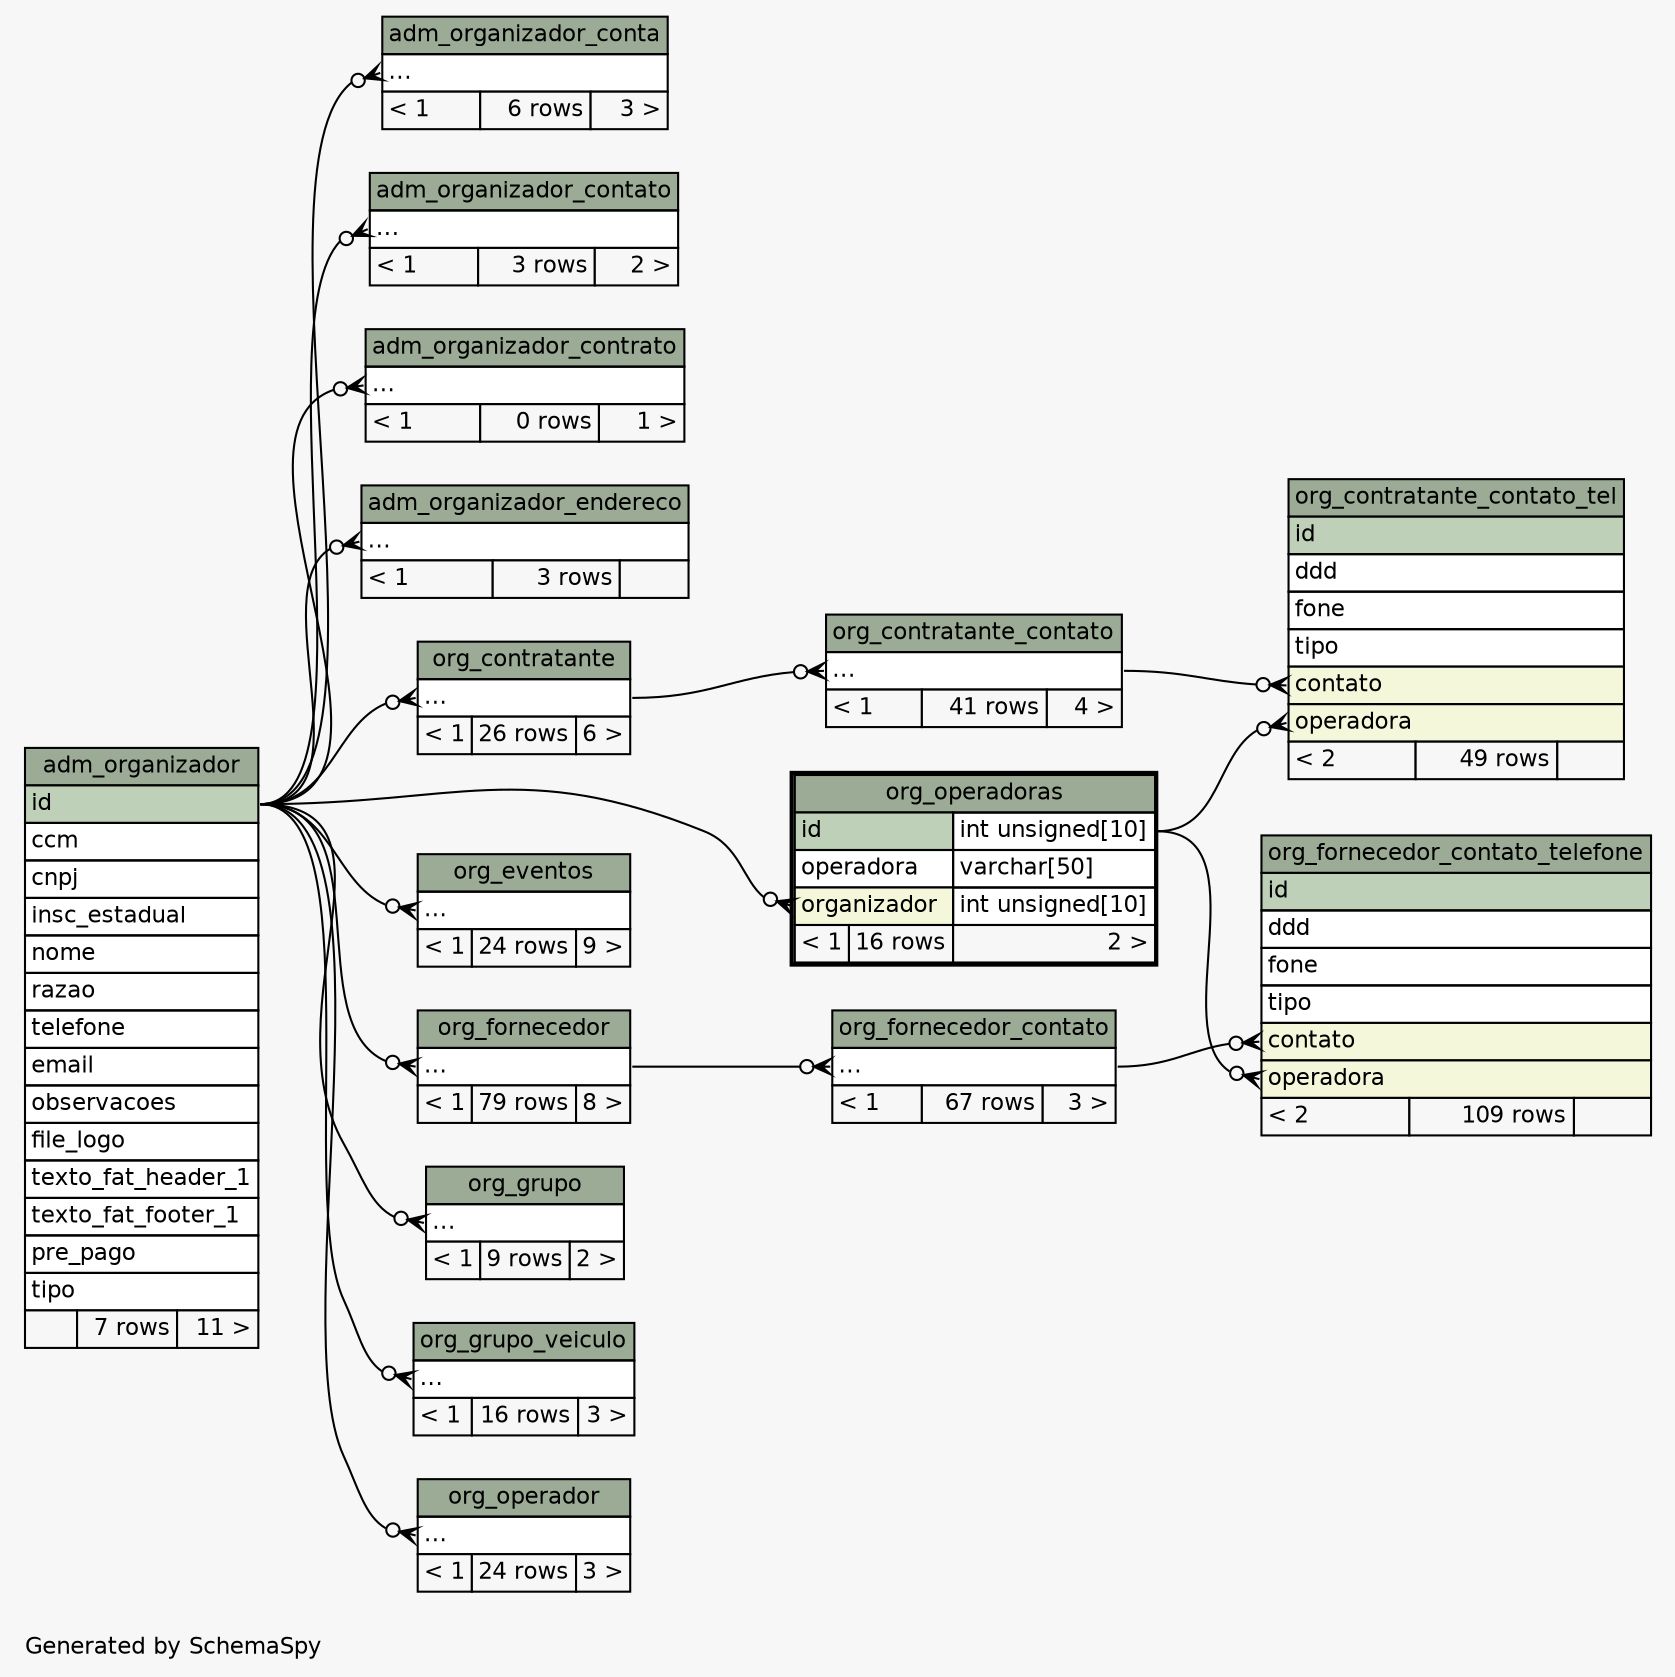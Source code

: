 // dot 2.38.0 on Windows 10 10.0
// SchemaSpy rev 590
digraph "twoDegreesRelationshipsDiagram" {
  graph [
    rankdir="RL"
    bgcolor="#f7f7f7"
    label="\nGenerated by SchemaSpy"
    labeljust="l"
    nodesep="0.18"
    ranksep="0.46"
    fontname="Helvetica"
    fontsize="11"
  ];
  node [
    fontname="Helvetica"
    fontsize="11"
    shape="plaintext"
  ];
  edge [
    arrowsize="0.8"
  ];
  "adm_organizador_conta":"elipses":w -> "adm_organizador":"id":e [arrowhead=none dir=back arrowtail=crowodot];
  "adm_organizador_contato":"elipses":w -> "adm_organizador":"id":e [arrowhead=none dir=back arrowtail=crowodot];
  "adm_organizador_contrato":"elipses":w -> "adm_organizador":"id":e [arrowhead=none dir=back arrowtail=crowodot];
  "adm_organizador_endereco":"elipses":w -> "adm_organizador":"id":e [arrowhead=none dir=back arrowtail=crowodot];
  "org_contratante":"elipses":w -> "adm_organizador":"id":e [arrowhead=none dir=back arrowtail=crowodot];
  "org_contratante_contato":"elipses":w -> "org_contratante":"elipses":e [arrowhead=none dir=back arrowtail=crowodot];
  "org_contratante_contato_tel":"contato":w -> "org_contratante_contato":"elipses":e [arrowhead=none dir=back arrowtail=crowodot];
  "org_contratante_contato_tel":"operadora":w -> "org_operadoras":"id.type":e [arrowhead=none dir=back arrowtail=crowodot];
  "org_eventos":"elipses":w -> "adm_organizador":"id":e [arrowhead=none dir=back arrowtail=crowodot];
  "org_fornecedor":"elipses":w -> "adm_organizador":"id":e [arrowhead=none dir=back arrowtail=crowodot];
  "org_fornecedor_contato":"elipses":w -> "org_fornecedor":"elipses":e [arrowhead=none dir=back arrowtail=crowodot];
  "org_fornecedor_contato_telefone":"contato":w -> "org_fornecedor_contato":"elipses":e [arrowhead=none dir=back arrowtail=crowodot];
  "org_fornecedor_contato_telefone":"operadora":w -> "org_operadoras":"id.type":e [arrowhead=none dir=back arrowtail=crowodot];
  "org_grupo":"elipses":w -> "adm_organizador":"id":e [arrowhead=none dir=back arrowtail=crowodot];
  "org_grupo_veiculo":"elipses":w -> "adm_organizador":"id":e [arrowhead=none dir=back arrowtail=crowodot];
  "org_operador":"elipses":w -> "adm_organizador":"id":e [arrowhead=none dir=back arrowtail=crowodot];
  "org_operadoras":"organizador":w -> "adm_organizador":"id":e [arrowhead=none dir=back arrowtail=crowodot];
  "adm_organizador" [
    label=<
    <TABLE BORDER="0" CELLBORDER="1" CELLSPACING="0" BGCOLOR="#ffffff">
      <TR><TD COLSPAN="3" BGCOLOR="#9bab96" ALIGN="CENTER">adm_organizador</TD></TR>
      <TR><TD PORT="id" COLSPAN="3" BGCOLOR="#bed1b8" ALIGN="LEFT">id</TD></TR>
      <TR><TD PORT="ccm" COLSPAN="3" ALIGN="LEFT">ccm</TD></TR>
      <TR><TD PORT="cnpj" COLSPAN="3" ALIGN="LEFT">cnpj</TD></TR>
      <TR><TD PORT="insc_estadual" COLSPAN="3" ALIGN="LEFT">insc_estadual</TD></TR>
      <TR><TD PORT="nome" COLSPAN="3" ALIGN="LEFT">nome</TD></TR>
      <TR><TD PORT="razao" COLSPAN="3" ALIGN="LEFT">razao</TD></TR>
      <TR><TD PORT="telefone" COLSPAN="3" ALIGN="LEFT">telefone</TD></TR>
      <TR><TD PORT="email" COLSPAN="3" ALIGN="LEFT">email</TD></TR>
      <TR><TD PORT="observacoes" COLSPAN="3" ALIGN="LEFT">observacoes</TD></TR>
      <TR><TD PORT="file_logo" COLSPAN="3" ALIGN="LEFT">file_logo</TD></TR>
      <TR><TD PORT="texto_fat_header_1" COLSPAN="3" ALIGN="LEFT">texto_fat_header_1</TD></TR>
      <TR><TD PORT="texto_fat_footer_1" COLSPAN="3" ALIGN="LEFT">texto_fat_footer_1</TD></TR>
      <TR><TD PORT="pre_pago" COLSPAN="3" ALIGN="LEFT">pre_pago</TD></TR>
      <TR><TD PORT="tipo" COLSPAN="3" ALIGN="LEFT">tipo</TD></TR>
      <TR><TD ALIGN="LEFT" BGCOLOR="#f7f7f7">  </TD><TD ALIGN="RIGHT" BGCOLOR="#f7f7f7">7 rows</TD><TD ALIGN="RIGHT" BGCOLOR="#f7f7f7">11 &gt;</TD></TR>
    </TABLE>>
    URL="adm_organizador.html"
    tooltip="adm_organizador"
  ];
  "adm_organizador_conta" [
    label=<
    <TABLE BORDER="0" CELLBORDER="1" CELLSPACING="0" BGCOLOR="#ffffff">
      <TR><TD COLSPAN="3" BGCOLOR="#9bab96" ALIGN="CENTER">adm_organizador_conta</TD></TR>
      <TR><TD PORT="elipses" COLSPAN="3" ALIGN="LEFT">...</TD></TR>
      <TR><TD ALIGN="LEFT" BGCOLOR="#f7f7f7">&lt; 1</TD><TD ALIGN="RIGHT" BGCOLOR="#f7f7f7">6 rows</TD><TD ALIGN="RIGHT" BGCOLOR="#f7f7f7">3 &gt;</TD></TR>
    </TABLE>>
    URL="adm_organizador_conta.html"
    tooltip="adm_organizador_conta"
  ];
  "adm_organizador_contato" [
    label=<
    <TABLE BORDER="0" CELLBORDER="1" CELLSPACING="0" BGCOLOR="#ffffff">
      <TR><TD COLSPAN="3" BGCOLOR="#9bab96" ALIGN="CENTER">adm_organizador_contato</TD></TR>
      <TR><TD PORT="elipses" COLSPAN="3" ALIGN="LEFT">...</TD></TR>
      <TR><TD ALIGN="LEFT" BGCOLOR="#f7f7f7">&lt; 1</TD><TD ALIGN="RIGHT" BGCOLOR="#f7f7f7">3 rows</TD><TD ALIGN="RIGHT" BGCOLOR="#f7f7f7">2 &gt;</TD></TR>
    </TABLE>>
    URL="adm_organizador_contato.html"
    tooltip="adm_organizador_contato"
  ];
  "adm_organizador_contrato" [
    label=<
    <TABLE BORDER="0" CELLBORDER="1" CELLSPACING="0" BGCOLOR="#ffffff">
      <TR><TD COLSPAN="3" BGCOLOR="#9bab96" ALIGN="CENTER">adm_organizador_contrato</TD></TR>
      <TR><TD PORT="elipses" COLSPAN="3" ALIGN="LEFT">...</TD></TR>
      <TR><TD ALIGN="LEFT" BGCOLOR="#f7f7f7">&lt; 1</TD><TD ALIGN="RIGHT" BGCOLOR="#f7f7f7">0 rows</TD><TD ALIGN="RIGHT" BGCOLOR="#f7f7f7">1 &gt;</TD></TR>
    </TABLE>>
    URL="adm_organizador_contrato.html"
    tooltip="adm_organizador_contrato"
  ];
  "adm_organizador_endereco" [
    label=<
    <TABLE BORDER="0" CELLBORDER="1" CELLSPACING="0" BGCOLOR="#ffffff">
      <TR><TD COLSPAN="3" BGCOLOR="#9bab96" ALIGN="CENTER">adm_organizador_endereco</TD></TR>
      <TR><TD PORT="elipses" COLSPAN="3" ALIGN="LEFT">...</TD></TR>
      <TR><TD ALIGN="LEFT" BGCOLOR="#f7f7f7">&lt; 1</TD><TD ALIGN="RIGHT" BGCOLOR="#f7f7f7">3 rows</TD><TD ALIGN="RIGHT" BGCOLOR="#f7f7f7">  </TD></TR>
    </TABLE>>
    URL="adm_organizador_endereco.html"
    tooltip="adm_organizador_endereco"
  ];
  "org_contratante" [
    label=<
    <TABLE BORDER="0" CELLBORDER="1" CELLSPACING="0" BGCOLOR="#ffffff">
      <TR><TD COLSPAN="3" BGCOLOR="#9bab96" ALIGN="CENTER">org_contratante</TD></TR>
      <TR><TD PORT="elipses" COLSPAN="3" ALIGN="LEFT">...</TD></TR>
      <TR><TD ALIGN="LEFT" BGCOLOR="#f7f7f7">&lt; 1</TD><TD ALIGN="RIGHT" BGCOLOR="#f7f7f7">26 rows</TD><TD ALIGN="RIGHT" BGCOLOR="#f7f7f7">6 &gt;</TD></TR>
    </TABLE>>
    URL="org_contratante.html"
    tooltip="org_contratante"
  ];
  "org_contratante_contato" [
    label=<
    <TABLE BORDER="0" CELLBORDER="1" CELLSPACING="0" BGCOLOR="#ffffff">
      <TR><TD COLSPAN="3" BGCOLOR="#9bab96" ALIGN="CENTER">org_contratante_contato</TD></TR>
      <TR><TD PORT="elipses" COLSPAN="3" ALIGN="LEFT">...</TD></TR>
      <TR><TD ALIGN="LEFT" BGCOLOR="#f7f7f7">&lt; 1</TD><TD ALIGN="RIGHT" BGCOLOR="#f7f7f7">41 rows</TD><TD ALIGN="RIGHT" BGCOLOR="#f7f7f7">4 &gt;</TD></TR>
    </TABLE>>
    URL="org_contratante_contato.html"
    tooltip="org_contratante_contato"
  ];
  "org_contratante_contato_tel" [
    label=<
    <TABLE BORDER="0" CELLBORDER="1" CELLSPACING="0" BGCOLOR="#ffffff">
      <TR><TD COLSPAN="3" BGCOLOR="#9bab96" ALIGN="CENTER">org_contratante_contato_tel</TD></TR>
      <TR><TD PORT="id" COLSPAN="3" BGCOLOR="#bed1b8" ALIGN="LEFT">id</TD></TR>
      <TR><TD PORT="ddd" COLSPAN="3" ALIGN="LEFT">ddd</TD></TR>
      <TR><TD PORT="fone" COLSPAN="3" ALIGN="LEFT">fone</TD></TR>
      <TR><TD PORT="tipo" COLSPAN="3" ALIGN="LEFT">tipo</TD></TR>
      <TR><TD PORT="contato" COLSPAN="3" BGCOLOR="#f4f7da" ALIGN="LEFT">contato</TD></TR>
      <TR><TD PORT="operadora" COLSPAN="3" BGCOLOR="#f4f7da" ALIGN="LEFT">operadora</TD></TR>
      <TR><TD ALIGN="LEFT" BGCOLOR="#f7f7f7">&lt; 2</TD><TD ALIGN="RIGHT" BGCOLOR="#f7f7f7">49 rows</TD><TD ALIGN="RIGHT" BGCOLOR="#f7f7f7">  </TD></TR>
    </TABLE>>
    URL="org_contratante_contato_tel.html"
    tooltip="org_contratante_contato_tel"
  ];
  "org_eventos" [
    label=<
    <TABLE BORDER="0" CELLBORDER="1" CELLSPACING="0" BGCOLOR="#ffffff">
      <TR><TD COLSPAN="3" BGCOLOR="#9bab96" ALIGN="CENTER">org_eventos</TD></TR>
      <TR><TD PORT="elipses" COLSPAN="3" ALIGN="LEFT">...</TD></TR>
      <TR><TD ALIGN="LEFT" BGCOLOR="#f7f7f7">&lt; 1</TD><TD ALIGN="RIGHT" BGCOLOR="#f7f7f7">24 rows</TD><TD ALIGN="RIGHT" BGCOLOR="#f7f7f7">9 &gt;</TD></TR>
    </TABLE>>
    URL="org_eventos.html"
    tooltip="org_eventos"
  ];
  "org_fornecedor" [
    label=<
    <TABLE BORDER="0" CELLBORDER="1" CELLSPACING="0" BGCOLOR="#ffffff">
      <TR><TD COLSPAN="3" BGCOLOR="#9bab96" ALIGN="CENTER">org_fornecedor</TD></TR>
      <TR><TD PORT="elipses" COLSPAN="3" ALIGN="LEFT">...</TD></TR>
      <TR><TD ALIGN="LEFT" BGCOLOR="#f7f7f7">&lt; 1</TD><TD ALIGN="RIGHT" BGCOLOR="#f7f7f7">79 rows</TD><TD ALIGN="RIGHT" BGCOLOR="#f7f7f7">8 &gt;</TD></TR>
    </TABLE>>
    URL="org_fornecedor.html"
    tooltip="org_fornecedor"
  ];
  "org_fornecedor_contato" [
    label=<
    <TABLE BORDER="0" CELLBORDER="1" CELLSPACING="0" BGCOLOR="#ffffff">
      <TR><TD COLSPAN="3" BGCOLOR="#9bab96" ALIGN="CENTER">org_fornecedor_contato</TD></TR>
      <TR><TD PORT="elipses" COLSPAN="3" ALIGN="LEFT">...</TD></TR>
      <TR><TD ALIGN="LEFT" BGCOLOR="#f7f7f7">&lt; 1</TD><TD ALIGN="RIGHT" BGCOLOR="#f7f7f7">67 rows</TD><TD ALIGN="RIGHT" BGCOLOR="#f7f7f7">3 &gt;</TD></TR>
    </TABLE>>
    URL="org_fornecedor_contato.html"
    tooltip="org_fornecedor_contato"
  ];
  "org_fornecedor_contato_telefone" [
    label=<
    <TABLE BORDER="0" CELLBORDER="1" CELLSPACING="0" BGCOLOR="#ffffff">
      <TR><TD COLSPAN="3" BGCOLOR="#9bab96" ALIGN="CENTER">org_fornecedor_contato_telefone</TD></TR>
      <TR><TD PORT="id" COLSPAN="3" BGCOLOR="#bed1b8" ALIGN="LEFT">id</TD></TR>
      <TR><TD PORT="ddd" COLSPAN="3" ALIGN="LEFT">ddd</TD></TR>
      <TR><TD PORT="fone" COLSPAN="3" ALIGN="LEFT">fone</TD></TR>
      <TR><TD PORT="tipo" COLSPAN="3" ALIGN="LEFT">tipo</TD></TR>
      <TR><TD PORT="contato" COLSPAN="3" BGCOLOR="#f4f7da" ALIGN="LEFT">contato</TD></TR>
      <TR><TD PORT="operadora" COLSPAN="3" BGCOLOR="#f4f7da" ALIGN="LEFT">operadora</TD></TR>
      <TR><TD ALIGN="LEFT" BGCOLOR="#f7f7f7">&lt; 2</TD><TD ALIGN="RIGHT" BGCOLOR="#f7f7f7">109 rows</TD><TD ALIGN="RIGHT" BGCOLOR="#f7f7f7">  </TD></TR>
    </TABLE>>
    URL="org_fornecedor_contato_telefone.html"
    tooltip="org_fornecedor_contato_telefone"
  ];
  "org_grupo" [
    label=<
    <TABLE BORDER="0" CELLBORDER="1" CELLSPACING="0" BGCOLOR="#ffffff">
      <TR><TD COLSPAN="3" BGCOLOR="#9bab96" ALIGN="CENTER">org_grupo</TD></TR>
      <TR><TD PORT="elipses" COLSPAN="3" ALIGN="LEFT">...</TD></TR>
      <TR><TD ALIGN="LEFT" BGCOLOR="#f7f7f7">&lt; 1</TD><TD ALIGN="RIGHT" BGCOLOR="#f7f7f7">9 rows</TD><TD ALIGN="RIGHT" BGCOLOR="#f7f7f7">2 &gt;</TD></TR>
    </TABLE>>
    URL="org_grupo.html"
    tooltip="org_grupo"
  ];
  "org_grupo_veiculo" [
    label=<
    <TABLE BORDER="0" CELLBORDER="1" CELLSPACING="0" BGCOLOR="#ffffff">
      <TR><TD COLSPAN="3" BGCOLOR="#9bab96" ALIGN="CENTER">org_grupo_veiculo</TD></TR>
      <TR><TD PORT="elipses" COLSPAN="3" ALIGN="LEFT">...</TD></TR>
      <TR><TD ALIGN="LEFT" BGCOLOR="#f7f7f7">&lt; 1</TD><TD ALIGN="RIGHT" BGCOLOR="#f7f7f7">16 rows</TD><TD ALIGN="RIGHT" BGCOLOR="#f7f7f7">3 &gt;</TD></TR>
    </TABLE>>
    URL="org_grupo_veiculo.html"
    tooltip="org_grupo_veiculo"
  ];
  "org_operador" [
    label=<
    <TABLE BORDER="0" CELLBORDER="1" CELLSPACING="0" BGCOLOR="#ffffff">
      <TR><TD COLSPAN="3" BGCOLOR="#9bab96" ALIGN="CENTER">org_operador</TD></TR>
      <TR><TD PORT="elipses" COLSPAN="3" ALIGN="LEFT">...</TD></TR>
      <TR><TD ALIGN="LEFT" BGCOLOR="#f7f7f7">&lt; 1</TD><TD ALIGN="RIGHT" BGCOLOR="#f7f7f7">24 rows</TD><TD ALIGN="RIGHT" BGCOLOR="#f7f7f7">3 &gt;</TD></TR>
    </TABLE>>
    URL="org_operador.html"
    tooltip="org_operador"
  ];
  "org_operadoras" [
    label=<
    <TABLE BORDER="2" CELLBORDER="1" CELLSPACING="0" BGCOLOR="#ffffff">
      <TR><TD COLSPAN="3" BGCOLOR="#9bab96" ALIGN="CENTER">org_operadoras</TD></TR>
      <TR><TD PORT="id" COLSPAN="2" BGCOLOR="#bed1b8" ALIGN="LEFT">id</TD><TD PORT="id.type" ALIGN="LEFT">int unsigned[10]</TD></TR>
      <TR><TD PORT="operadora" COLSPAN="2" ALIGN="LEFT">operadora</TD><TD PORT="operadora.type" ALIGN="LEFT">varchar[50]</TD></TR>
      <TR><TD PORT="organizador" COLSPAN="2" BGCOLOR="#f4f7da" ALIGN="LEFT">organizador</TD><TD PORT="organizador.type" ALIGN="LEFT">int unsigned[10]</TD></TR>
      <TR><TD ALIGN="LEFT" BGCOLOR="#f7f7f7">&lt; 1</TD><TD ALIGN="RIGHT" BGCOLOR="#f7f7f7">16 rows</TD><TD ALIGN="RIGHT" BGCOLOR="#f7f7f7">2 &gt;</TD></TR>
    </TABLE>>
    URL="org_operadoras.html"
    tooltip="org_operadoras"
  ];
}
